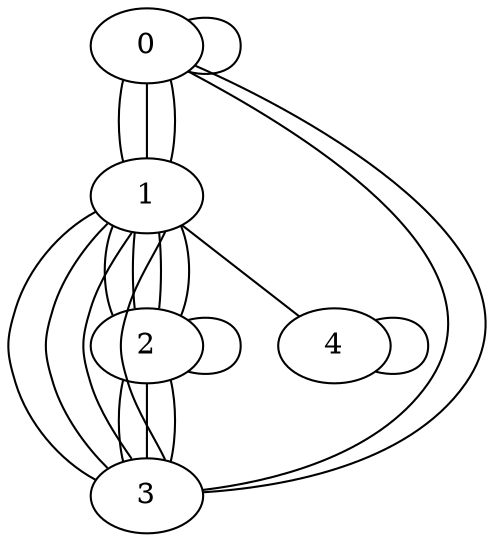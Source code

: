 graph graphname {0;1;3;2;4;0--0; 0--1; 0--1; 0--1; 0--3; 0--3; 1--2; 1--2; 1--2; 1--2; 1--3; 1--3; 1--3; 1--3; 1--4; 2--2; 2--3; 2--3; 2--3; 4--4; }